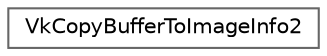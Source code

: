 digraph "类继承关系图"
{
 // LATEX_PDF_SIZE
  bgcolor="transparent";
  edge [fontname=Helvetica,fontsize=10,labelfontname=Helvetica,labelfontsize=10];
  node [fontname=Helvetica,fontsize=10,shape=box,height=0.2,width=0.4];
  rankdir="LR";
  Node0 [id="Node000000",label="VkCopyBufferToImageInfo2",height=0.2,width=0.4,color="grey40", fillcolor="white", style="filled",URL="$struct_vk_copy_buffer_to_image_info2.html",tooltip=" "];
}
